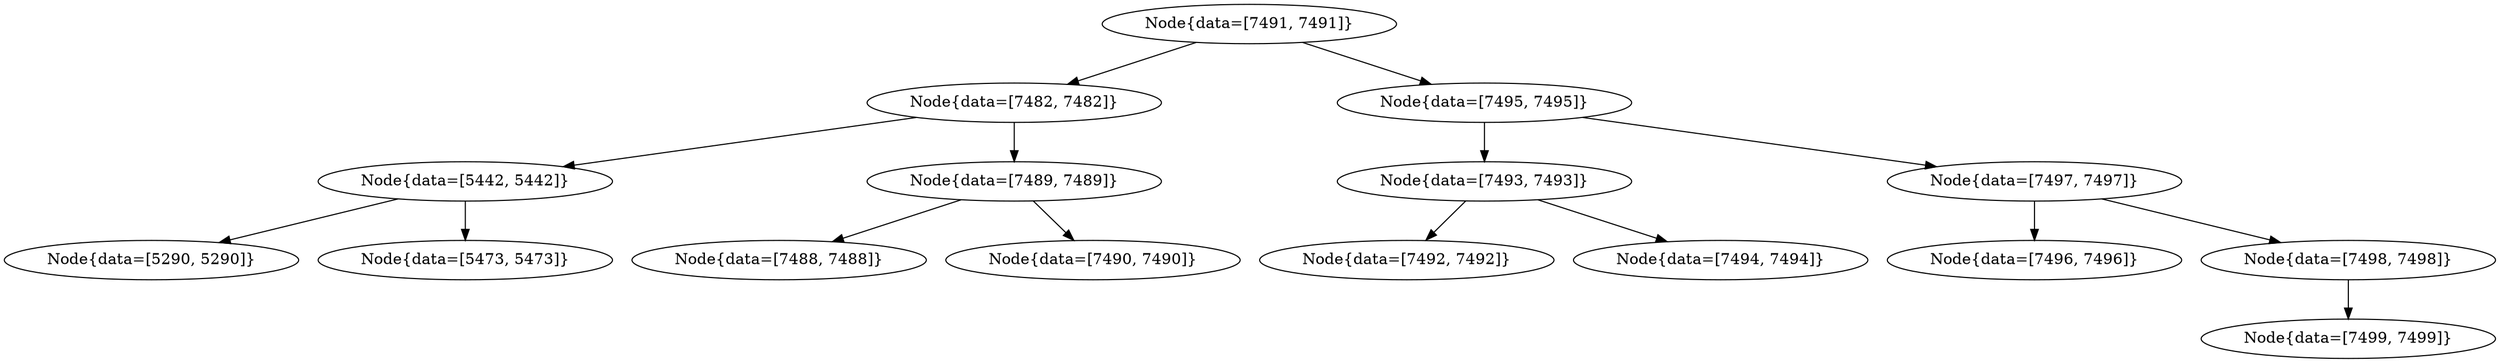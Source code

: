 digraph G{
1917722009 [label="Node{data=[7491, 7491]}"]
1917722009 -> 1810542937
1810542937 [label="Node{data=[7482, 7482]}"]
1810542937 -> 1091316707
1091316707 [label="Node{data=[5442, 5442]}"]
1091316707 -> 1117521599
1117521599 [label="Node{data=[5290, 5290]}"]
1091316707 -> 1077705120
1077705120 [label="Node{data=[5473, 5473]}"]
1810542937 -> 2128767111
2128767111 [label="Node{data=[7489, 7489]}"]
2128767111 -> 1578178443
1578178443 [label="Node{data=[7488, 7488]}"]
2128767111 -> 2082097928
2082097928 [label="Node{data=[7490, 7490]}"]
1917722009 -> 1598610514
1598610514 [label="Node{data=[7495, 7495]}"]
1598610514 -> 839065964
839065964 [label="Node{data=[7493, 7493]}"]
839065964 -> 1685640680
1685640680 [label="Node{data=[7492, 7492]}"]
839065964 -> 1242861668
1242861668 [label="Node{data=[7494, 7494]}"]
1598610514 -> 1403486008
1403486008 [label="Node{data=[7497, 7497]}"]
1403486008 -> 2013543521
2013543521 [label="Node{data=[7496, 7496]}"]
1403486008 -> 1517379868
1517379868 [label="Node{data=[7498, 7498]}"]
1517379868 -> 872959366
872959366 [label="Node{data=[7499, 7499]}"]
}
